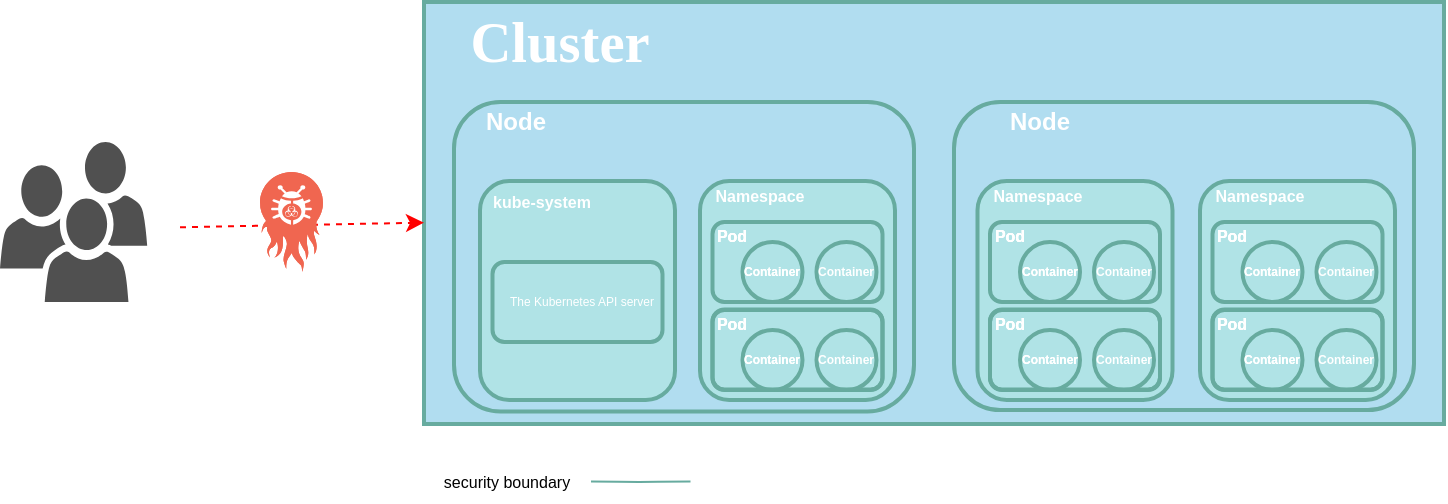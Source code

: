 <mxfile version="13.7.9" type="device"><diagram id="mwsMxDURzP1meVJxpjYo" name="第 1 页"><mxGraphModel dx="1024" dy="592" grid="1" gridSize="10" guides="1" tooltips="1" connect="1" arrows="1" fold="1" page="1" pageScale="1" pageWidth="827" pageHeight="1169" math="0" shadow="0"><root><mxCell id="0"/><mxCell id="1" parent="0"/><mxCell id="-RAK9ez_0L7jpijv2Z3_-1" value="" style="rounded=0;whiteSpace=wrap;html=1;strokeWidth=2;fillColor=#b1ddf0;strokeColor=#67AB9F;" vertex="1" parent="1"><mxGeometry x="262" y="510" width="510" height="211" as="geometry"/></mxCell><mxCell id="-RAK9ez_0L7jpijv2Z3_-102" value="" style="rounded=1;whiteSpace=wrap;html=1;labelBackgroundColor=none;strokeColor=#67AB9F;strokeWidth=2;fillColor=none;fontSize=6;fontColor=#FFFFFF;" vertex="1" parent="1"><mxGeometry x="277" y="560" width="230" height="154.75" as="geometry"/></mxCell><mxCell id="-RAK9ez_0L7jpijv2Z3_-101" value="" style="rounded=1;whiteSpace=wrap;html=1;labelBackgroundColor=none;strokeWidth=2;fillColor=#b0e3e6;strokeColor=#67AB9F;" vertex="1" parent="1"><mxGeometry x="290" y="599.5" width="97.5" height="109.5" as="geometry"/></mxCell><mxCell id="-RAK9ez_0L7jpijv2Z3_-14" value="" style="rounded=1;whiteSpace=wrap;html=1;labelBackgroundColor=none;strokeColor=#67AB9F;strokeWidth=2;fillColor=none;fontSize=6;fontColor=#FFFFFF;" vertex="1" parent="1"><mxGeometry x="527" y="560" width="230" height="154" as="geometry"/></mxCell><mxCell id="-RAK9ez_0L7jpijv2Z3_-18" value="" style="rounded=1;whiteSpace=wrap;html=1;labelBackgroundColor=none;strokeWidth=2;fillColor=#b0e3e6;strokeColor=#67AB9F;" vertex="1" parent="1"><mxGeometry x="538.75" y="599.5" width="97.5" height="109.5" as="geometry"/></mxCell><mxCell id="-RAK9ez_0L7jpijv2Z3_-2" value="&lt;strong class=&quot;bold&quot; style=&quot;box-sizing: border-box; font-family: georgia, &amp;quot;droid serif&amp;quot;, times, serif; font-size: 28.32px; text-align: left;&quot;&gt;Cluster&lt;/strong&gt;" style="text;html=1;strokeColor=none;align=center;verticalAlign=middle;whiteSpace=wrap;rounded=0;fontColor=#FFFFFF;labelBackgroundColor=none;" vertex="1" parent="1"><mxGeometry x="310" y="520" width="40" height="20" as="geometry"/></mxCell><mxCell id="-RAK9ez_0L7jpijv2Z3_-9" value="&lt;font style=&quot;font-size: 8px;&quot;&gt;kube-system&lt;/font&gt;" style="text;html=1;strokeColor=none;fillColor=none;align=center;verticalAlign=middle;whiteSpace=wrap;rounded=0;labelBackgroundColor=none;fontColor=#FFFFFF;fontStyle=1;fontSize=8;" vertex="1" parent="1"><mxGeometry x="266" y="599.5" width="110" height="20" as="geometry"/></mxCell><mxCell id="-RAK9ez_0L7jpijv2Z3_-15" value="&lt;font style=&quot;font-size: 12px&quot;&gt;Node&lt;/font&gt;" style="text;html=1;strokeColor=none;fillColor=none;align=center;verticalAlign=middle;whiteSpace=wrap;rounded=0;labelBackgroundColor=none;fontSize=6;fontColor=#FFFFFF;fontStyle=1" vertex="1" parent="1"><mxGeometry x="550" y="560" width="40" height="20" as="geometry"/></mxCell><mxCell id="-RAK9ez_0L7jpijv2Z3_-19" value="&lt;font style=&quot;font-size: 8px;&quot;&gt;Namespace&lt;/font&gt;" style="text;html=1;strokeColor=none;fillColor=none;align=center;verticalAlign=middle;whiteSpace=wrap;rounded=0;labelBackgroundColor=none;fontColor=#FFFFFF;fontStyle=1;fontSize=8;" vertex="1" parent="1"><mxGeometry x="564" y="601.5" width="10" height="10" as="geometry"/></mxCell><mxCell id="-RAK9ez_0L7jpijv2Z3_-30" value="" style="rounded=1;whiteSpace=wrap;html=1;labelBackgroundColor=none;strokeColor=#67AB9F;strokeWidth=2;fillColor=none;fontSize=2;fontColor=#FFFFFF;" vertex="1" parent="1"><mxGeometry x="545" y="620" width="85" height="40" as="geometry"/></mxCell><mxCell id="-RAK9ez_0L7jpijv2Z3_-32" value="&lt;font style=&quot;font-size: 8px&quot;&gt;Pod&lt;br&gt;&lt;/font&gt;" style="text;html=1;strokeColor=none;fillColor=none;align=center;verticalAlign=middle;whiteSpace=wrap;rounded=0;labelBackgroundColor=none;fontColor=#FFFFFF;fontStyle=1;fontSize=8;" vertex="1" parent="1"><mxGeometry x="550" y="622" width="10" height="10" as="geometry"/></mxCell><mxCell id="-RAK9ez_0L7jpijv2Z3_-33" value="" style="ellipse;whiteSpace=wrap;html=1;aspect=fixed;rounded=0;labelBackgroundColor=none;strokeColor=#67AB9F;strokeWidth=2;fillColor=none;fontSize=2;fontColor=#FFFFFF;" vertex="1" parent="1"><mxGeometry x="560" y="630" width="30" height="30" as="geometry"/></mxCell><mxCell id="-RAK9ez_0L7jpijv2Z3_-34" value="" style="ellipse;whiteSpace=wrap;html=1;aspect=fixed;rounded=0;labelBackgroundColor=none;strokeColor=#67AB9F;strokeWidth=2;fillColor=none;fontSize=2;fontColor=#FFFFFF;" vertex="1" parent="1"><mxGeometry x="597" y="630" width="30" height="30" as="geometry"/></mxCell><mxCell id="-RAK9ez_0L7jpijv2Z3_-35" value="&lt;font style=&quot;font-size: 6px;&quot;&gt;&lt;font style=&quot;font-size: 6px;&quot;&gt;Container&lt;/font&gt;&lt;br style=&quot;font-size: 6px;&quot;&gt;&lt;/font&gt;" style="text;html=1;strokeColor=none;fillColor=none;align=center;verticalAlign=middle;whiteSpace=wrap;rounded=0;labelBackgroundColor=none;fontColor=#FFFFFF;fontStyle=1;fontSize=6;" vertex="1" parent="1"><mxGeometry x="570" y="640" width="10" height="10" as="geometry"/></mxCell><mxCell id="-RAK9ez_0L7jpijv2Z3_-36" value="&lt;font style=&quot;font-size: 6px;&quot;&gt;&lt;font style=&quot;font-size: 6px;&quot;&gt;Container&lt;/font&gt;&lt;br style=&quot;font-size: 6px;&quot;&gt;&lt;/font&gt;" style="text;html=1;strokeColor=none;fillColor=none;align=center;verticalAlign=middle;whiteSpace=wrap;rounded=0;labelBackgroundColor=none;fontColor=#FFFFFF;fontStyle=1;fontSize=6;" vertex="1" parent="1"><mxGeometry x="607" y="640" width="10" height="10" as="geometry"/></mxCell><mxCell id="-RAK9ez_0L7jpijv2Z3_-39" value="&lt;font style=&quot;font-size: 8px&quot;&gt;Pod&lt;br&gt;&lt;/font&gt;" style="text;html=1;strokeColor=none;fillColor=none;align=center;verticalAlign=middle;whiteSpace=wrap;rounded=0;labelBackgroundColor=none;fontColor=#FFFFFF;fontStyle=1;fontSize=8;" vertex="1" parent="1"><mxGeometry x="550" y="622" width="10" height="10" as="geometry"/></mxCell><mxCell id="-RAK9ez_0L7jpijv2Z3_-41" value="&lt;font style=&quot;font-size: 6px;&quot;&gt;&lt;font style=&quot;font-size: 6px;&quot;&gt;Container&lt;/font&gt;&lt;br style=&quot;font-size: 6px;&quot;&gt;&lt;/font&gt;" style="text;html=1;strokeColor=none;fillColor=none;align=center;verticalAlign=middle;whiteSpace=wrap;rounded=0;labelBackgroundColor=none;fontColor=#FFFFFF;fontStyle=1;fontSize=6;" vertex="1" parent="1"><mxGeometry x="570" y="640" width="10" height="10" as="geometry"/></mxCell><mxCell id="-RAK9ez_0L7jpijv2Z3_-45" value="&lt;font style=&quot;font-size: 8px&quot;&gt;Pod&lt;br&gt;&lt;/font&gt;" style="text;html=1;strokeColor=none;fillColor=none;align=center;verticalAlign=middle;whiteSpace=wrap;rounded=0;labelBackgroundColor=none;fontColor=#FFFFFF;fontStyle=1;fontSize=8;" vertex="1" parent="1"><mxGeometry x="550" y="621.75" width="10" height="10" as="geometry"/></mxCell><mxCell id="-RAK9ez_0L7jpijv2Z3_-49" value="" style="rounded=1;whiteSpace=wrap;html=1;labelBackgroundColor=none;strokeColor=#67AB9F;strokeWidth=2;fillColor=none;fontSize=2;fontColor=#FFFFFF;" vertex="1" parent="1"><mxGeometry x="545" y="664" width="85" height="40" as="geometry"/></mxCell><mxCell id="-RAK9ez_0L7jpijv2Z3_-50" value="&lt;font style=&quot;font-size: 8px&quot;&gt;Pod&lt;br&gt;&lt;/font&gt;" style="text;html=1;strokeColor=none;fillColor=none;align=center;verticalAlign=middle;whiteSpace=wrap;rounded=0;labelBackgroundColor=none;fontColor=#FFFFFF;fontStyle=1;fontSize=8;" vertex="1" parent="1"><mxGeometry x="550" y="666" width="10" height="10" as="geometry"/></mxCell><mxCell id="-RAK9ez_0L7jpijv2Z3_-51" value="" style="ellipse;whiteSpace=wrap;html=1;aspect=fixed;rounded=0;labelBackgroundColor=none;strokeColor=#67AB9F;strokeWidth=2;fillColor=none;fontSize=2;fontColor=#FFFFFF;" vertex="1" parent="1"><mxGeometry x="560" y="674" width="30" height="30" as="geometry"/></mxCell><mxCell id="-RAK9ez_0L7jpijv2Z3_-52" value="" style="ellipse;whiteSpace=wrap;html=1;aspect=fixed;rounded=0;labelBackgroundColor=none;strokeColor=#67AB9F;strokeWidth=2;fillColor=none;fontSize=2;fontColor=#FFFFFF;" vertex="1" parent="1"><mxGeometry x="597" y="674" width="30" height="30" as="geometry"/></mxCell><mxCell id="-RAK9ez_0L7jpijv2Z3_-53" value="&lt;font style=&quot;font-size: 6px;&quot;&gt;&lt;font style=&quot;font-size: 6px;&quot;&gt;Container&lt;/font&gt;&lt;br style=&quot;font-size: 6px;&quot;&gt;&lt;/font&gt;" style="text;html=1;strokeColor=none;fillColor=none;align=center;verticalAlign=middle;whiteSpace=wrap;rounded=0;labelBackgroundColor=none;fontColor=#FFFFFF;fontStyle=1;fontSize=6;" vertex="1" parent="1"><mxGeometry x="570" y="684" width="10" height="10" as="geometry"/></mxCell><mxCell id="-RAK9ez_0L7jpijv2Z3_-54" value="&lt;font style=&quot;font-size: 6px;&quot;&gt;&lt;font style=&quot;font-size: 6px;&quot;&gt;Container&lt;/font&gt;&lt;br style=&quot;font-size: 6px;&quot;&gt;&lt;/font&gt;" style="text;html=1;strokeColor=none;fillColor=none;align=center;verticalAlign=middle;whiteSpace=wrap;rounded=0;labelBackgroundColor=none;fontColor=#FFFFFF;fontStyle=1;fontSize=6;" vertex="1" parent="1"><mxGeometry x="607" y="684" width="10" height="10" as="geometry"/></mxCell><mxCell id="-RAK9ez_0L7jpijv2Z3_-55" value="&lt;font style=&quot;font-size: 8px&quot;&gt;Pod&lt;br&gt;&lt;/font&gt;" style="text;html=1;strokeColor=none;fillColor=none;align=center;verticalAlign=middle;whiteSpace=wrap;rounded=0;labelBackgroundColor=none;fontColor=#FFFFFF;fontStyle=1;fontSize=8;" vertex="1" parent="1"><mxGeometry x="550" y="666" width="10" height="10" as="geometry"/></mxCell><mxCell id="-RAK9ez_0L7jpijv2Z3_-56" value="&lt;font style=&quot;font-size: 6px;&quot;&gt;&lt;font style=&quot;font-size: 6px;&quot;&gt;Container&lt;/font&gt;&lt;br style=&quot;font-size: 6px;&quot;&gt;&lt;/font&gt;" style="text;html=1;strokeColor=none;fillColor=none;align=center;verticalAlign=middle;whiteSpace=wrap;rounded=0;labelBackgroundColor=none;fontColor=#FFFFFF;fontStyle=1;fontSize=6;" vertex="1" parent="1"><mxGeometry x="570" y="684" width="10" height="10" as="geometry"/></mxCell><mxCell id="-RAK9ez_0L7jpijv2Z3_-57" value="" style="rounded=1;whiteSpace=wrap;html=1;labelBackgroundColor=none;strokeColor=#67AB9F;strokeWidth=2;fillColor=none;fontSize=2;fontColor=#FFFFFF;" vertex="1" parent="1"><mxGeometry x="545" y="663.75" width="85" height="40" as="geometry"/></mxCell><mxCell id="-RAK9ez_0L7jpijv2Z3_-58" value="&lt;font style=&quot;font-size: 8px&quot;&gt;Pod&lt;br&gt;&lt;/font&gt;" style="text;html=1;strokeColor=none;fillColor=none;align=center;verticalAlign=middle;whiteSpace=wrap;rounded=0;labelBackgroundColor=none;fontColor=#FFFFFF;fontStyle=1;fontSize=8;" vertex="1" parent="1"><mxGeometry x="550" y="665.75" width="10" height="10" as="geometry"/></mxCell><mxCell id="-RAK9ez_0L7jpijv2Z3_-59" value="" style="rounded=1;whiteSpace=wrap;html=1;labelBackgroundColor=none;strokeWidth=2;fillColor=#b0e3e6;strokeColor=#67AB9F;" vertex="1" parent="1"><mxGeometry x="650" y="599.5" width="97.5" height="109.5" as="geometry"/></mxCell><mxCell id="-RAK9ez_0L7jpijv2Z3_-60" value="&lt;font style=&quot;font-size: 8px;&quot;&gt;Namespace&lt;/font&gt;" style="text;html=1;strokeColor=none;fillColor=none;align=center;verticalAlign=middle;whiteSpace=wrap;rounded=0;labelBackgroundColor=none;fontColor=#FFFFFF;fontStyle=1;fontSize=8;" vertex="1" parent="1"><mxGeometry x="675.25" y="601.5" width="10" height="10" as="geometry"/></mxCell><mxCell id="-RAK9ez_0L7jpijv2Z3_-61" value="" style="rounded=1;whiteSpace=wrap;html=1;labelBackgroundColor=none;strokeColor=#67AB9F;strokeWidth=2;fillColor=none;fontSize=2;fontColor=#FFFFFF;" vertex="1" parent="1"><mxGeometry x="656.25" y="620" width="85" height="40" as="geometry"/></mxCell><mxCell id="-RAK9ez_0L7jpijv2Z3_-62" value="&lt;font style=&quot;font-size: 8px&quot;&gt;Pod&lt;br&gt;&lt;/font&gt;" style="text;html=1;strokeColor=none;fillColor=none;align=center;verticalAlign=middle;whiteSpace=wrap;rounded=0;labelBackgroundColor=none;fontColor=#FFFFFF;fontStyle=1;fontSize=8;" vertex="1" parent="1"><mxGeometry x="661.25" y="622" width="10" height="10" as="geometry"/></mxCell><mxCell id="-RAK9ez_0L7jpijv2Z3_-63" value="" style="ellipse;whiteSpace=wrap;html=1;aspect=fixed;rounded=0;labelBackgroundColor=none;strokeColor=#67AB9F;strokeWidth=2;fillColor=none;fontSize=2;fontColor=#FFFFFF;" vertex="1" parent="1"><mxGeometry x="671.25" y="630" width="30" height="30" as="geometry"/></mxCell><mxCell id="-RAK9ez_0L7jpijv2Z3_-64" value="" style="ellipse;whiteSpace=wrap;html=1;aspect=fixed;rounded=0;labelBackgroundColor=none;strokeColor=#67AB9F;strokeWidth=2;fillColor=none;fontSize=2;fontColor=#FFFFFF;" vertex="1" parent="1"><mxGeometry x="708.25" y="630" width="30" height="30" as="geometry"/></mxCell><mxCell id="-RAK9ez_0L7jpijv2Z3_-65" value="&lt;font style=&quot;font-size: 6px;&quot;&gt;&lt;font style=&quot;font-size: 6px;&quot;&gt;Container&lt;/font&gt;&lt;br style=&quot;font-size: 6px;&quot;&gt;&lt;/font&gt;" style="text;html=1;strokeColor=none;fillColor=none;align=center;verticalAlign=middle;whiteSpace=wrap;rounded=0;labelBackgroundColor=none;fontColor=#FFFFFF;fontStyle=1;fontSize=6;" vertex="1" parent="1"><mxGeometry x="681.25" y="640" width="10" height="10" as="geometry"/></mxCell><mxCell id="-RAK9ez_0L7jpijv2Z3_-66" value="&lt;font style=&quot;font-size: 6px;&quot;&gt;&lt;font style=&quot;font-size: 6px;&quot;&gt;Container&lt;/font&gt;&lt;br style=&quot;font-size: 6px;&quot;&gt;&lt;/font&gt;" style="text;html=1;strokeColor=none;fillColor=none;align=center;verticalAlign=middle;whiteSpace=wrap;rounded=0;labelBackgroundColor=none;fontColor=#FFFFFF;fontStyle=1;fontSize=6;" vertex="1" parent="1"><mxGeometry x="718.25" y="640" width="10" height="10" as="geometry"/></mxCell><mxCell id="-RAK9ez_0L7jpijv2Z3_-67" value="&lt;font style=&quot;font-size: 8px&quot;&gt;Pod&lt;br&gt;&lt;/font&gt;" style="text;html=1;strokeColor=none;fillColor=none;align=center;verticalAlign=middle;whiteSpace=wrap;rounded=0;labelBackgroundColor=none;fontColor=#FFFFFF;fontStyle=1;fontSize=8;" vertex="1" parent="1"><mxGeometry x="661.25" y="622" width="10" height="10" as="geometry"/></mxCell><mxCell id="-RAK9ez_0L7jpijv2Z3_-68" value="&lt;font style=&quot;font-size: 6px;&quot;&gt;&lt;font style=&quot;font-size: 6px;&quot;&gt;Container&lt;/font&gt;&lt;br style=&quot;font-size: 6px;&quot;&gt;&lt;/font&gt;" style="text;html=1;strokeColor=none;fillColor=none;align=center;verticalAlign=middle;whiteSpace=wrap;rounded=0;labelBackgroundColor=none;fontColor=#FFFFFF;fontStyle=1;fontSize=6;" vertex="1" parent="1"><mxGeometry x="681.25" y="640" width="10" height="10" as="geometry"/></mxCell><mxCell id="-RAK9ez_0L7jpijv2Z3_-69" value="&lt;font style=&quot;font-size: 8px&quot;&gt;Pod&lt;br&gt;&lt;/font&gt;" style="text;html=1;strokeColor=none;fillColor=none;align=center;verticalAlign=middle;whiteSpace=wrap;rounded=0;labelBackgroundColor=none;fontColor=#FFFFFF;fontStyle=1;fontSize=8;" vertex="1" parent="1"><mxGeometry x="661.25" y="621.75" width="10" height="10" as="geometry"/></mxCell><mxCell id="-RAK9ez_0L7jpijv2Z3_-70" value="" style="rounded=1;whiteSpace=wrap;html=1;labelBackgroundColor=none;strokeColor=#67AB9F;strokeWidth=2;fillColor=none;fontSize=2;fontColor=#FFFFFF;" vertex="1" parent="1"><mxGeometry x="656.25" y="664" width="85" height="40" as="geometry"/></mxCell><mxCell id="-RAK9ez_0L7jpijv2Z3_-71" value="&lt;font style=&quot;font-size: 8px&quot;&gt;Pod&lt;br&gt;&lt;/font&gt;" style="text;html=1;strokeColor=none;fillColor=none;align=center;verticalAlign=middle;whiteSpace=wrap;rounded=0;labelBackgroundColor=none;fontColor=#FFFFFF;fontStyle=1;fontSize=8;" vertex="1" parent="1"><mxGeometry x="661.25" y="666" width="10" height="10" as="geometry"/></mxCell><mxCell id="-RAK9ez_0L7jpijv2Z3_-72" value="" style="ellipse;whiteSpace=wrap;html=1;aspect=fixed;rounded=0;labelBackgroundColor=none;strokeColor=#67AB9F;strokeWidth=2;fillColor=none;fontSize=2;fontColor=#FFFFFF;" vertex="1" parent="1"><mxGeometry x="671.25" y="674" width="30" height="30" as="geometry"/></mxCell><mxCell id="-RAK9ez_0L7jpijv2Z3_-73" value="" style="ellipse;whiteSpace=wrap;html=1;aspect=fixed;rounded=0;labelBackgroundColor=none;strokeColor=#67AB9F;strokeWidth=2;fillColor=none;fontSize=2;fontColor=#FFFFFF;" vertex="1" parent="1"><mxGeometry x="708.25" y="674" width="30" height="30" as="geometry"/></mxCell><mxCell id="-RAK9ez_0L7jpijv2Z3_-74" value="&lt;font style=&quot;font-size: 6px;&quot;&gt;&lt;font style=&quot;font-size: 6px;&quot;&gt;Container&lt;/font&gt;&lt;br style=&quot;font-size: 6px;&quot;&gt;&lt;/font&gt;" style="text;html=1;strokeColor=none;fillColor=none;align=center;verticalAlign=middle;whiteSpace=wrap;rounded=0;labelBackgroundColor=none;fontColor=#FFFFFF;fontStyle=1;fontSize=6;" vertex="1" parent="1"><mxGeometry x="681.25" y="684" width="10" height="10" as="geometry"/></mxCell><mxCell id="-RAK9ez_0L7jpijv2Z3_-75" value="&lt;font style=&quot;font-size: 6px;&quot;&gt;&lt;font style=&quot;font-size: 6px;&quot;&gt;Container&lt;/font&gt;&lt;br style=&quot;font-size: 6px;&quot;&gt;&lt;/font&gt;" style="text;html=1;strokeColor=none;fillColor=none;align=center;verticalAlign=middle;whiteSpace=wrap;rounded=0;labelBackgroundColor=none;fontColor=#FFFFFF;fontStyle=1;fontSize=6;" vertex="1" parent="1"><mxGeometry x="718.25" y="684" width="10" height="10" as="geometry"/></mxCell><mxCell id="-RAK9ez_0L7jpijv2Z3_-76" value="&lt;font style=&quot;font-size: 8px&quot;&gt;Pod&lt;br&gt;&lt;/font&gt;" style="text;html=1;strokeColor=none;fillColor=none;align=center;verticalAlign=middle;whiteSpace=wrap;rounded=0;labelBackgroundColor=none;fontColor=#FFFFFF;fontStyle=1;fontSize=8;" vertex="1" parent="1"><mxGeometry x="661.25" y="666" width="10" height="10" as="geometry"/></mxCell><mxCell id="-RAK9ez_0L7jpijv2Z3_-77" value="&lt;font style=&quot;font-size: 6px;&quot;&gt;&lt;font style=&quot;font-size: 6px;&quot;&gt;Container&lt;/font&gt;&lt;br style=&quot;font-size: 6px;&quot;&gt;&lt;/font&gt;" style="text;html=1;strokeColor=none;fillColor=none;align=center;verticalAlign=middle;whiteSpace=wrap;rounded=0;labelBackgroundColor=none;fontColor=#FFFFFF;fontStyle=1;fontSize=6;" vertex="1" parent="1"><mxGeometry x="681.25" y="684" width="10" height="10" as="geometry"/></mxCell><mxCell id="-RAK9ez_0L7jpijv2Z3_-78" value="" style="rounded=1;whiteSpace=wrap;html=1;labelBackgroundColor=none;strokeColor=#67AB9F;strokeWidth=2;fillColor=none;fontSize=2;fontColor=#FFFFFF;" vertex="1" parent="1"><mxGeometry x="656.25" y="663.75" width="85" height="40" as="geometry"/></mxCell><mxCell id="-RAK9ez_0L7jpijv2Z3_-79" value="&lt;font style=&quot;font-size: 8px&quot;&gt;Pod&lt;br&gt;&lt;/font&gt;" style="text;html=1;strokeColor=none;fillColor=none;align=center;verticalAlign=middle;whiteSpace=wrap;rounded=0;labelBackgroundColor=none;fontColor=#FFFFFF;fontStyle=1;fontSize=8;" vertex="1" parent="1"><mxGeometry x="661.25" y="665.75" width="10" height="10" as="geometry"/></mxCell><mxCell id="-RAK9ez_0L7jpijv2Z3_-80" value="" style="rounded=1;whiteSpace=wrap;html=1;labelBackgroundColor=none;strokeWidth=2;fillColor=#b0e3e6;strokeColor=#67AB9F;" vertex="1" parent="1"><mxGeometry x="400" y="599.5" width="97.5" height="109.5" as="geometry"/></mxCell><mxCell id="-RAK9ez_0L7jpijv2Z3_-81" value="&lt;font style=&quot;font-size: 8px;&quot;&gt;Namespace&lt;/font&gt;" style="text;html=1;strokeColor=none;fillColor=none;align=center;verticalAlign=middle;whiteSpace=wrap;rounded=0;labelBackgroundColor=none;fontColor=#FFFFFF;fontStyle=1;fontSize=8;" vertex="1" parent="1"><mxGeometry x="425.25" y="601.5" width="10" height="10" as="geometry"/></mxCell><mxCell id="-RAK9ez_0L7jpijv2Z3_-82" value="" style="rounded=1;whiteSpace=wrap;html=1;labelBackgroundColor=none;strokeColor=#67AB9F;strokeWidth=2;fillColor=none;fontSize=2;fontColor=#FFFFFF;" vertex="1" parent="1"><mxGeometry x="406.25" y="620" width="85" height="40" as="geometry"/></mxCell><mxCell id="-RAK9ez_0L7jpijv2Z3_-83" value="&lt;font style=&quot;font-size: 8px&quot;&gt;Pod&lt;br&gt;&lt;/font&gt;" style="text;html=1;strokeColor=none;fillColor=none;align=center;verticalAlign=middle;whiteSpace=wrap;rounded=0;labelBackgroundColor=none;fontColor=#FFFFFF;fontStyle=1;fontSize=8;" vertex="1" parent="1"><mxGeometry x="411.25" y="622" width="10" height="10" as="geometry"/></mxCell><mxCell id="-RAK9ez_0L7jpijv2Z3_-84" value="" style="ellipse;whiteSpace=wrap;html=1;aspect=fixed;rounded=0;labelBackgroundColor=none;strokeColor=#67AB9F;strokeWidth=2;fillColor=none;fontSize=2;fontColor=#FFFFFF;" vertex="1" parent="1"><mxGeometry x="421.25" y="630" width="30" height="30" as="geometry"/></mxCell><mxCell id="-RAK9ez_0L7jpijv2Z3_-85" value="" style="ellipse;whiteSpace=wrap;html=1;aspect=fixed;rounded=0;labelBackgroundColor=none;strokeColor=#67AB9F;strokeWidth=2;fillColor=none;fontSize=2;fontColor=#FFFFFF;" vertex="1" parent="1"><mxGeometry x="458.25" y="630" width="30" height="30" as="geometry"/></mxCell><mxCell id="-RAK9ez_0L7jpijv2Z3_-86" value="&lt;font style=&quot;font-size: 6px;&quot;&gt;&lt;font style=&quot;font-size: 6px;&quot;&gt;Container&lt;/font&gt;&lt;br style=&quot;font-size: 6px;&quot;&gt;&lt;/font&gt;" style="text;html=1;strokeColor=none;fillColor=none;align=center;verticalAlign=middle;whiteSpace=wrap;rounded=0;labelBackgroundColor=none;fontColor=#FFFFFF;fontStyle=1;fontSize=6;" vertex="1" parent="1"><mxGeometry x="431.25" y="640" width="10" height="10" as="geometry"/></mxCell><mxCell id="-RAK9ez_0L7jpijv2Z3_-87" value="&lt;font style=&quot;font-size: 6px;&quot;&gt;&lt;font style=&quot;font-size: 6px;&quot;&gt;Container&lt;/font&gt;&lt;br style=&quot;font-size: 6px;&quot;&gt;&lt;/font&gt;" style="text;html=1;strokeColor=none;fillColor=none;align=center;verticalAlign=middle;whiteSpace=wrap;rounded=0;labelBackgroundColor=none;fontColor=#FFFFFF;fontStyle=1;fontSize=6;" vertex="1" parent="1"><mxGeometry x="468.25" y="640" width="10" height="10" as="geometry"/></mxCell><mxCell id="-RAK9ez_0L7jpijv2Z3_-88" value="&lt;font style=&quot;font-size: 8px&quot;&gt;Pod&lt;br&gt;&lt;/font&gt;" style="text;html=1;strokeColor=none;fillColor=none;align=center;verticalAlign=middle;whiteSpace=wrap;rounded=0;labelBackgroundColor=none;fontColor=#FFFFFF;fontStyle=1;fontSize=8;" vertex="1" parent="1"><mxGeometry x="411.25" y="622" width="10" height="10" as="geometry"/></mxCell><mxCell id="-RAK9ez_0L7jpijv2Z3_-89" value="&lt;font style=&quot;font-size: 6px;&quot;&gt;&lt;font style=&quot;font-size: 6px;&quot;&gt;Container&lt;/font&gt;&lt;br style=&quot;font-size: 6px;&quot;&gt;&lt;/font&gt;" style="text;html=1;strokeColor=none;fillColor=none;align=center;verticalAlign=middle;whiteSpace=wrap;rounded=0;labelBackgroundColor=none;fontColor=#FFFFFF;fontStyle=1;fontSize=6;" vertex="1" parent="1"><mxGeometry x="431.25" y="640" width="10" height="10" as="geometry"/></mxCell><mxCell id="-RAK9ez_0L7jpijv2Z3_-90" value="&lt;font style=&quot;font-size: 8px&quot;&gt;Pod&lt;br&gt;&lt;/font&gt;" style="text;html=1;strokeColor=none;fillColor=none;align=center;verticalAlign=middle;whiteSpace=wrap;rounded=0;labelBackgroundColor=none;fontColor=#FFFFFF;fontStyle=1;fontSize=8;" vertex="1" parent="1"><mxGeometry x="411.25" y="621.75" width="10" height="10" as="geometry"/></mxCell><mxCell id="-RAK9ez_0L7jpijv2Z3_-91" value="" style="rounded=1;whiteSpace=wrap;html=1;labelBackgroundColor=none;strokeColor=#67AB9F;strokeWidth=2;fillColor=none;fontSize=2;fontColor=#FFFFFF;" vertex="1" parent="1"><mxGeometry x="406.25" y="664" width="85" height="40" as="geometry"/></mxCell><mxCell id="-RAK9ez_0L7jpijv2Z3_-92" value="&lt;font style=&quot;font-size: 8px&quot;&gt;Pod&lt;br&gt;&lt;/font&gt;" style="text;html=1;strokeColor=none;fillColor=none;align=center;verticalAlign=middle;whiteSpace=wrap;rounded=0;labelBackgroundColor=none;fontColor=#FFFFFF;fontStyle=1;fontSize=8;" vertex="1" parent="1"><mxGeometry x="411.25" y="666" width="10" height="10" as="geometry"/></mxCell><mxCell id="-RAK9ez_0L7jpijv2Z3_-93" value="" style="ellipse;whiteSpace=wrap;html=1;aspect=fixed;rounded=0;labelBackgroundColor=none;strokeColor=#67AB9F;strokeWidth=2;fillColor=none;fontSize=2;fontColor=#FFFFFF;" vertex="1" parent="1"><mxGeometry x="421.25" y="674" width="30" height="30" as="geometry"/></mxCell><mxCell id="-RAK9ez_0L7jpijv2Z3_-94" value="" style="ellipse;whiteSpace=wrap;html=1;aspect=fixed;rounded=0;labelBackgroundColor=none;strokeColor=#67AB9F;strokeWidth=2;fillColor=none;fontSize=2;fontColor=#FFFFFF;" vertex="1" parent="1"><mxGeometry x="458.25" y="674" width="30" height="30" as="geometry"/></mxCell><mxCell id="-RAK9ez_0L7jpijv2Z3_-95" value="&lt;font style=&quot;font-size: 6px;&quot;&gt;&lt;font style=&quot;font-size: 6px;&quot;&gt;Container&lt;/font&gt;&lt;br style=&quot;font-size: 6px;&quot;&gt;&lt;/font&gt;" style="text;html=1;strokeColor=none;fillColor=none;align=center;verticalAlign=middle;whiteSpace=wrap;rounded=0;labelBackgroundColor=none;fontColor=#FFFFFF;fontStyle=1;fontSize=6;" vertex="1" parent="1"><mxGeometry x="431.25" y="684" width="10" height="10" as="geometry"/></mxCell><mxCell id="-RAK9ez_0L7jpijv2Z3_-96" value="&lt;font style=&quot;font-size: 6px;&quot;&gt;&lt;font style=&quot;font-size: 6px;&quot;&gt;Container&lt;/font&gt;&lt;br style=&quot;font-size: 6px;&quot;&gt;&lt;/font&gt;" style="text;html=1;strokeColor=none;fillColor=none;align=center;verticalAlign=middle;whiteSpace=wrap;rounded=0;labelBackgroundColor=none;fontColor=#FFFFFF;fontStyle=1;fontSize=6;" vertex="1" parent="1"><mxGeometry x="468.25" y="684" width="10" height="10" as="geometry"/></mxCell><mxCell id="-RAK9ez_0L7jpijv2Z3_-97" value="&lt;font style=&quot;font-size: 8px&quot;&gt;Pod&lt;br&gt;&lt;/font&gt;" style="text;html=1;strokeColor=none;fillColor=none;align=center;verticalAlign=middle;whiteSpace=wrap;rounded=0;labelBackgroundColor=none;fontColor=#FFFFFF;fontStyle=1;fontSize=8;" vertex="1" parent="1"><mxGeometry x="411.25" y="666" width="10" height="10" as="geometry"/></mxCell><mxCell id="-RAK9ez_0L7jpijv2Z3_-98" value="&lt;font style=&quot;font-size: 6px;&quot;&gt;&lt;font style=&quot;font-size: 6px;&quot;&gt;Container&lt;/font&gt;&lt;br style=&quot;font-size: 6px;&quot;&gt;&lt;/font&gt;" style="text;html=1;strokeColor=none;fillColor=none;align=center;verticalAlign=middle;whiteSpace=wrap;rounded=0;labelBackgroundColor=none;fontColor=#FFFFFF;fontStyle=1;fontSize=6;" vertex="1" parent="1"><mxGeometry x="431.25" y="684" width="10" height="10" as="geometry"/></mxCell><mxCell id="-RAK9ez_0L7jpijv2Z3_-99" value="" style="rounded=1;whiteSpace=wrap;html=1;labelBackgroundColor=none;strokeColor=#67AB9F;strokeWidth=2;fillColor=none;fontSize=2;fontColor=#FFFFFF;" vertex="1" parent="1"><mxGeometry x="406.25" y="663.75" width="85" height="40" as="geometry"/></mxCell><mxCell id="-RAK9ez_0L7jpijv2Z3_-100" value="&lt;font style=&quot;font-size: 8px&quot;&gt;Pod&lt;br&gt;&lt;/font&gt;" style="text;html=1;strokeColor=none;fillColor=none;align=center;verticalAlign=middle;whiteSpace=wrap;rounded=0;labelBackgroundColor=none;fontColor=#FFFFFF;fontStyle=1;fontSize=8;" vertex="1" parent="1"><mxGeometry x="411.25" y="665.75" width="10" height="10" as="geometry"/></mxCell><mxCell id="-RAK9ez_0L7jpijv2Z3_-103" value="&lt;font style=&quot;font-size: 12px&quot;&gt;Node&lt;/font&gt;" style="text;html=1;strokeColor=none;fillColor=none;align=center;verticalAlign=middle;whiteSpace=wrap;rounded=0;labelBackgroundColor=none;fontSize=6;fontColor=#FFFFFF;fontStyle=1" vertex="1" parent="1"><mxGeometry x="287.5" y="560" width="40" height="20" as="geometry"/></mxCell><mxCell id="-RAK9ez_0L7jpijv2Z3_-104" value="security boundary" style="text;html=1;align=center;verticalAlign=middle;whiteSpace=wrap;rounded=1;labelBackgroundColor=#ffffff;fontSize=8;fillColor=#ffffff;imageWidth=20;" vertex="1" parent="1"><mxGeometry x="266" y="740" width="74.75" height="20" as="geometry"/></mxCell><mxCell id="-RAK9ez_0L7jpijv2Z3_-108" value="" style="endArrow=none;html=1;fontSize=6;fontColor=#FFFFFF;strokeColor=#67AB9F;" edge="1" parent="1"><mxGeometry width="50" height="50" relative="1" as="geometry"><mxPoint x="345.5" y="749.76" as="sourcePoint"/><mxPoint x="395.25" y="749.76" as="targetPoint"/><Array as="points"><mxPoint x="369" y="750"/></Array></mxGeometry></mxCell><mxCell id="-RAK9ez_0L7jpijv2Z3_-111" value="" style="rounded=1;whiteSpace=wrap;html=1;labelBackgroundColor=none;strokeColor=#67AB9F;strokeWidth=2;fillColor=none;fontSize=2;fontColor=#FFFFFF;" vertex="1" parent="1"><mxGeometry x="296.25" y="640" width="85" height="40" as="geometry"/></mxCell><mxCell id="-RAK9ez_0L7jpijv2Z3_-11" value="&lt;font style=&quot;font-size: 6px;&quot;&gt;The Kubernetes API server&lt;/font&gt;" style="text;html=1;strokeColor=none;fillColor=none;align=center;verticalAlign=middle;whiteSpace=wrap;rounded=0;labelBackgroundColor=none;fontSize=6;fontColor=#FFFFFF;" vertex="1" parent="1"><mxGeometry x="231.25" y="650" width="220" height="20" as="geometry"/></mxCell><mxCell id="-RAK9ez_0L7jpijv2Z3_-114" value="" style="endArrow=classic;html=1;fontSize=6;fontColor=#FFFFFF;strokeColor=#FF0000;dashed=1;" edge="1" parent="1" target="-RAK9ez_0L7jpijv2Z3_-1"><mxGeometry width="50" height="50" relative="1" as="geometry"><mxPoint x="140" y="622.622" as="sourcePoint"/><mxPoint x="510" y="560" as="targetPoint"/></mxGeometry></mxCell><mxCell id="-RAK9ez_0L7jpijv2Z3_-116" value="" style="pointerEvents=1;shadow=0;dashed=0;html=1;strokeColor=none;fillColor=#505050;labelPosition=center;verticalLabelPosition=bottom;verticalAlign=top;outlineConnect=0;align=center;shape=mxgraph.office.users.users;rounded=1;labelBackgroundColor=#ffffff;fontSize=6;fontColor=#FFFFFF;" vertex="1" parent="1"><mxGeometry x="50" y="580" width="73.6" height="80" as="geometry"/></mxCell><mxCell id="-RAK9ez_0L7jpijv2Z3_-118" value="" style="verticalLabelPosition=bottom;html=1;fillColor=#F06650;strokeColor=#ffffff;verticalAlign=top;align=center;points=[];pointerEvents=1;shape=mxgraph.cisco_safe.compositeIcon;bgIcon=threat2;resIcon=mxgraph.cisco_safe.threat.threat_b6;rounded=1;labelBackgroundColor=#ffffff;fontSize=6;fontColor=#FFFFFF;" vertex="1" parent="1"><mxGeometry x="180" y="595" width="31.5" height="50" as="geometry"/></mxCell></root></mxGraphModel></diagram></mxfile>